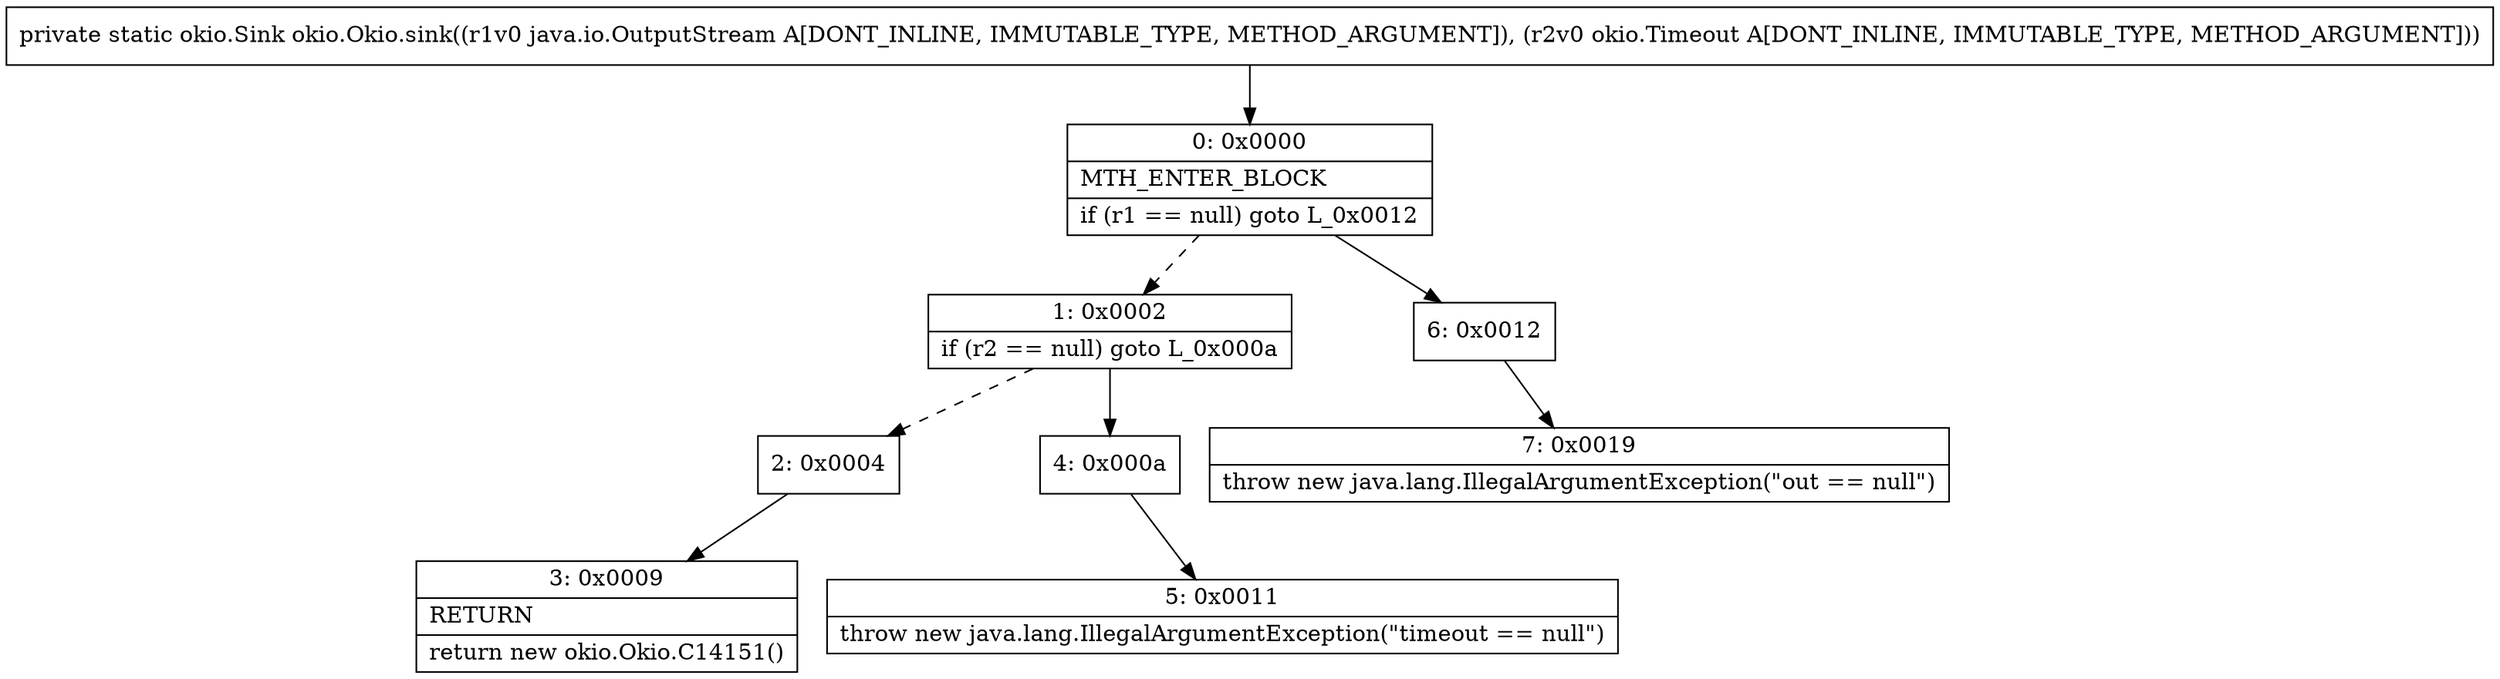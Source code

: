 digraph "CFG forokio.Okio.sink(Ljava\/io\/OutputStream;Lokio\/Timeout;)Lokio\/Sink;" {
Node_0 [shape=record,label="{0\:\ 0x0000|MTH_ENTER_BLOCK\l|if (r1 == null) goto L_0x0012\l}"];
Node_1 [shape=record,label="{1\:\ 0x0002|if (r2 == null) goto L_0x000a\l}"];
Node_2 [shape=record,label="{2\:\ 0x0004}"];
Node_3 [shape=record,label="{3\:\ 0x0009|RETURN\l|return new okio.Okio.C14151()\l}"];
Node_4 [shape=record,label="{4\:\ 0x000a}"];
Node_5 [shape=record,label="{5\:\ 0x0011|throw new java.lang.IllegalArgumentException(\"timeout == null\")\l}"];
Node_6 [shape=record,label="{6\:\ 0x0012}"];
Node_7 [shape=record,label="{7\:\ 0x0019|throw new java.lang.IllegalArgumentException(\"out == null\")\l}"];
MethodNode[shape=record,label="{private static okio.Sink okio.Okio.sink((r1v0 java.io.OutputStream A[DONT_INLINE, IMMUTABLE_TYPE, METHOD_ARGUMENT]), (r2v0 okio.Timeout A[DONT_INLINE, IMMUTABLE_TYPE, METHOD_ARGUMENT])) }"];
MethodNode -> Node_0;
Node_0 -> Node_1[style=dashed];
Node_0 -> Node_6;
Node_1 -> Node_2[style=dashed];
Node_1 -> Node_4;
Node_2 -> Node_3;
Node_4 -> Node_5;
Node_6 -> Node_7;
}

